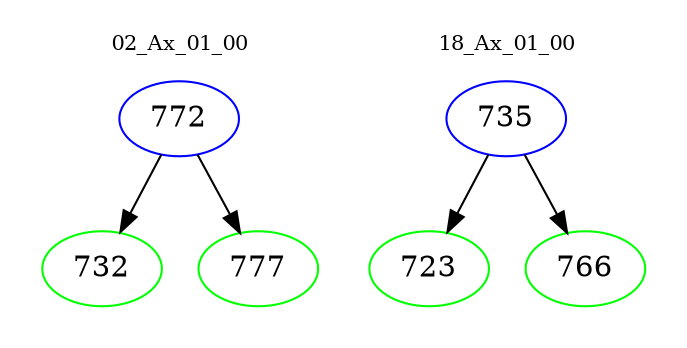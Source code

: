 digraph{
subgraph cluster_0 {
color = white
label = "02_Ax_01_00";
fontsize=10;
T0_772 [label="772", color="blue"]
T0_772 -> T0_732 [color="black"]
T0_732 [label="732", color="green"]
T0_772 -> T0_777 [color="black"]
T0_777 [label="777", color="green"]
}
subgraph cluster_1 {
color = white
label = "18_Ax_01_00";
fontsize=10;
T1_735 [label="735", color="blue"]
T1_735 -> T1_723 [color="black"]
T1_723 [label="723", color="green"]
T1_735 -> T1_766 [color="black"]
T1_766 [label="766", color="green"]
}
}
